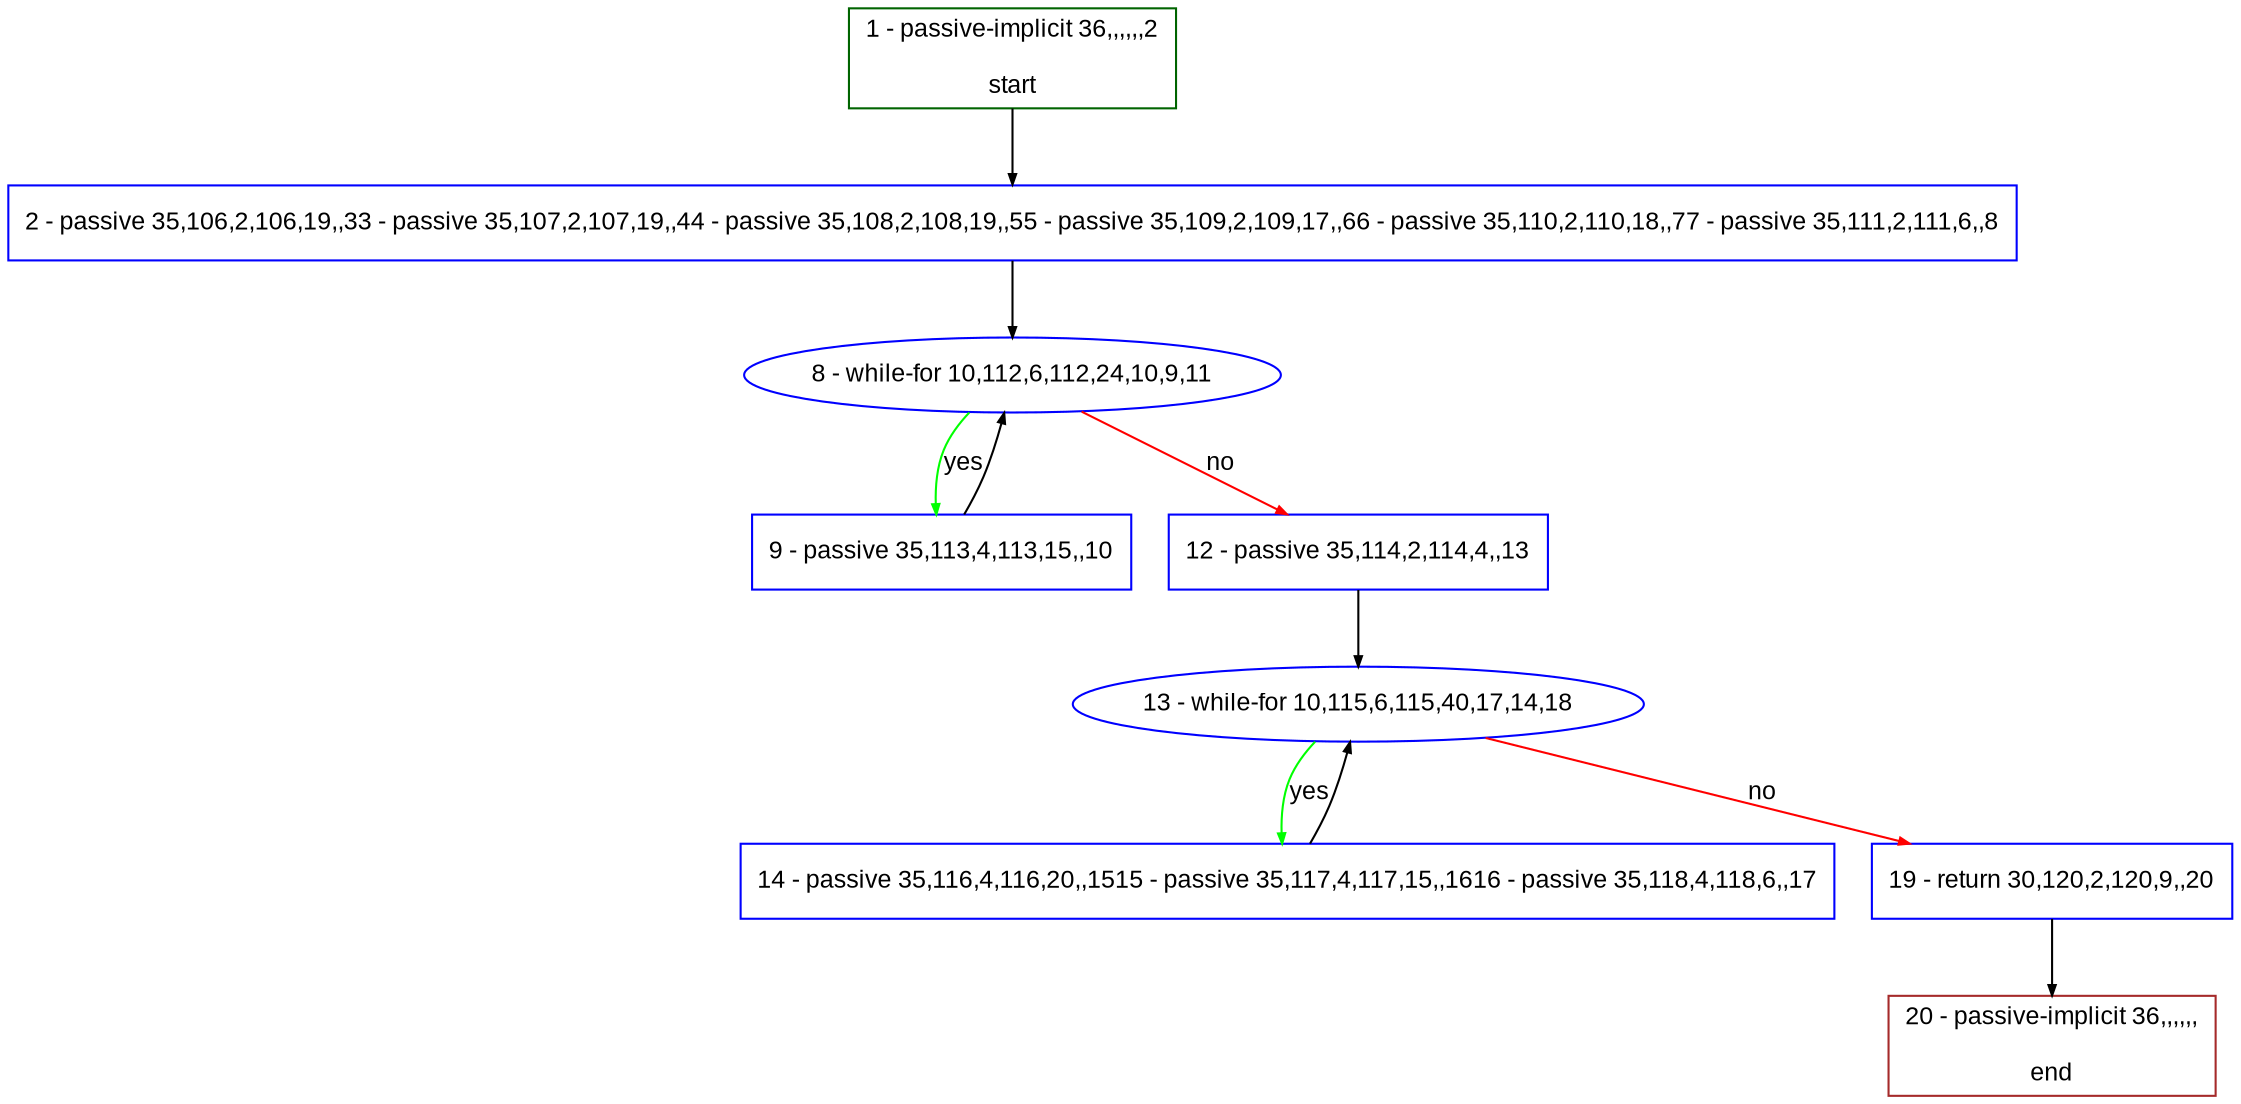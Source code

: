 digraph "" {
  graph [pack="true", label="", fontsize="12", packmode="clust", fontname="Arial", fillcolor="#FFFFCC", bgcolor="white", style="rounded,filled", compound="true"];
  node [node_initialized="no", label="", color="grey", fontsize="12", fillcolor="white", fontname="Arial", style="filled", shape="rectangle", compound="true", fixedsize="false"];
  edge [fontcolor="black", arrowhead="normal", arrowtail="none", arrowsize="0.5", ltail="", label="", color="black", fontsize="12", lhead="", fontname="Arial", dir="forward", compound="true"];
  __N1 [label="2 - passive 35,106,2,106,19,,33 - passive 35,107,2,107,19,,44 - passive 35,108,2,108,19,,55 - passive 35,109,2,109,17,,66 - passive 35,110,2,110,18,,77 - passive 35,111,2,111,6,,8", color="#0000ff", fillcolor="#ffffff", style="filled", shape="box"];
  __N2 [label="1 - passive-implicit 36,,,,,,2\n\nstart", color="#006400", fillcolor="#ffffff", style="filled", shape="box"];
  __N3 [label="8 - while-for 10,112,6,112,24,10,9,11", color="#0000ff", fillcolor="#ffffff", style="filled", shape="oval"];
  __N4 [label="9 - passive 35,113,4,113,15,,10", color="#0000ff", fillcolor="#ffffff", style="filled", shape="box"];
  __N5 [label="12 - passive 35,114,2,114,4,,13", color="#0000ff", fillcolor="#ffffff", style="filled", shape="box"];
  __N6 [label="13 - while-for 10,115,6,115,40,17,14,18", color="#0000ff", fillcolor="#ffffff", style="filled", shape="oval"];
  __N7 [label="14 - passive 35,116,4,116,20,,1515 - passive 35,117,4,117,15,,1616 - passive 35,118,4,118,6,,17", color="#0000ff", fillcolor="#ffffff", style="filled", shape="box"];
  __N8 [label="19 - return 30,120,2,120,9,,20", color="#0000ff", fillcolor="#ffffff", style="filled", shape="box"];
  __N9 [label="20 - passive-implicit 36,,,,,,\n\nend", color="#a52a2a", fillcolor="#ffffff", style="filled", shape="box"];
  __N2 -> __N1 [arrowhead="normal", arrowtail="none", color="#000000", label="", dir="forward"];
  __N1 -> __N3 [arrowhead="normal", arrowtail="none", color="#000000", label="", dir="forward"];
  __N3 -> __N4 [arrowhead="normal", arrowtail="none", color="#00ff00", label="yes", dir="forward"];
  __N4 -> __N3 [arrowhead="normal", arrowtail="none", color="#000000", label="", dir="forward"];
  __N3 -> __N5 [arrowhead="normal", arrowtail="none", color="#ff0000", label="no", dir="forward"];
  __N5 -> __N6 [arrowhead="normal", arrowtail="none", color="#000000", label="", dir="forward"];
  __N6 -> __N7 [arrowhead="normal", arrowtail="none", color="#00ff00", label="yes", dir="forward"];
  __N7 -> __N6 [arrowhead="normal", arrowtail="none", color="#000000", label="", dir="forward"];
  __N6 -> __N8 [arrowhead="normal", arrowtail="none", color="#ff0000", label="no", dir="forward"];
  __N8 -> __N9 [arrowhead="normal", arrowtail="none", color="#000000", label="", dir="forward"];
}
